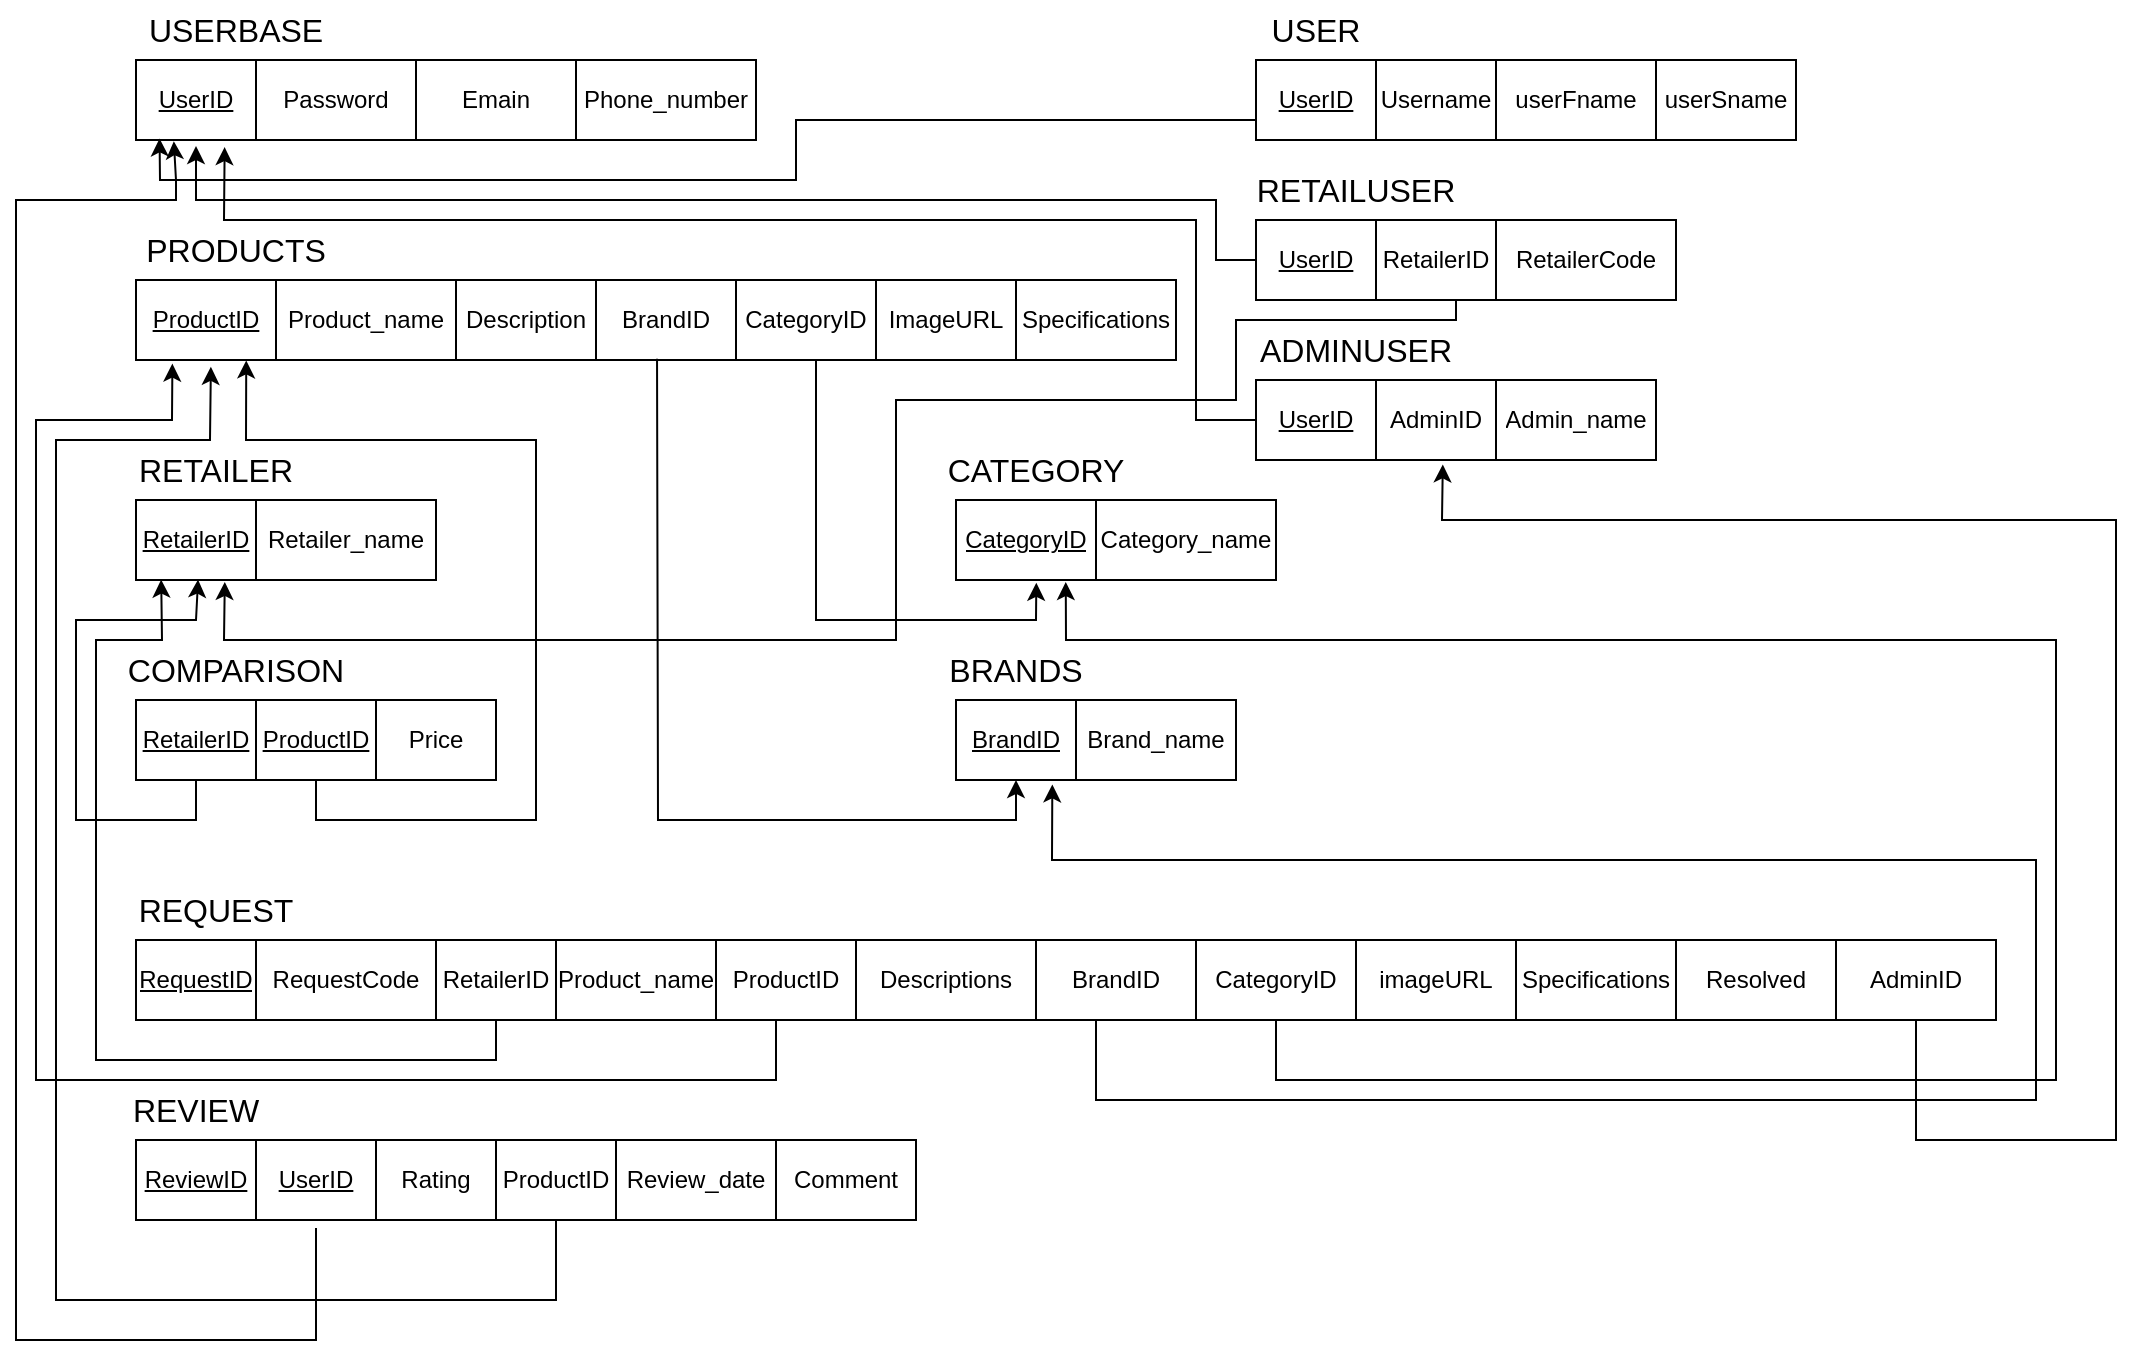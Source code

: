 <mxfile version="27.0.1">
  <diagram name="Page-1" id="wiJkHKnn21j7vjqvsDPZ">
    <mxGraphModel dx="1281" dy="562" grid="1" gridSize="10" guides="1" tooltips="1" connect="1" arrows="1" fold="1" page="1" pageScale="1" pageWidth="850" pageHeight="1100" math="0" shadow="0">
      <root>
        <mxCell id="0" />
        <mxCell id="1" parent="0" />
        <mxCell id="9qJuGIo14Z7Tg7W7A6Zm-13" value="" style="shape=table;startSize=0;container=1;collapsible=0;childLayout=tableLayout;" parent="1" vertex="1">
          <mxGeometry x="80" y="180" width="520" height="40" as="geometry" />
        </mxCell>
        <mxCell id="9qJuGIo14Z7Tg7W7A6Zm-14" value="" style="shape=tableRow;horizontal=0;startSize=0;swimlaneHead=0;swimlaneBody=0;strokeColor=inherit;top=0;left=0;bottom=0;right=0;collapsible=0;dropTarget=0;fillColor=none;points=[[0,0.5],[1,0.5]];portConstraint=eastwest;" parent="9qJuGIo14Z7Tg7W7A6Zm-13" vertex="1">
          <mxGeometry width="520" height="40" as="geometry" />
        </mxCell>
        <mxCell id="9qJuGIo14Z7Tg7W7A6Zm-15" value="&lt;u&gt;ProductID&lt;/u&gt;" style="shape=partialRectangle;html=1;whiteSpace=wrap;connectable=0;strokeColor=inherit;overflow=hidden;fillColor=none;top=0;left=0;bottom=0;right=0;pointerEvents=1;" parent="9qJuGIo14Z7Tg7W7A6Zm-14" vertex="1">
          <mxGeometry width="70" height="40" as="geometry">
            <mxRectangle width="70" height="40" as="alternateBounds" />
          </mxGeometry>
        </mxCell>
        <mxCell id="9qJuGIo14Z7Tg7W7A6Zm-16" value="Product_name" style="shape=partialRectangle;html=1;whiteSpace=wrap;connectable=0;strokeColor=inherit;overflow=hidden;fillColor=none;top=0;left=0;bottom=0;right=0;pointerEvents=1;" parent="9qJuGIo14Z7Tg7W7A6Zm-14" vertex="1">
          <mxGeometry x="70" width="90" height="40" as="geometry">
            <mxRectangle width="90" height="40" as="alternateBounds" />
          </mxGeometry>
        </mxCell>
        <mxCell id="9qJuGIo14Z7Tg7W7A6Zm-17" value="Description" style="shape=partialRectangle;html=1;whiteSpace=wrap;connectable=0;strokeColor=inherit;overflow=hidden;fillColor=none;top=0;left=0;bottom=0;right=0;pointerEvents=1;" parent="9qJuGIo14Z7Tg7W7A6Zm-14" vertex="1">
          <mxGeometry x="160" width="70" height="40" as="geometry">
            <mxRectangle width="70" height="40" as="alternateBounds" />
          </mxGeometry>
        </mxCell>
        <mxCell id="9qJuGIo14Z7Tg7W7A6Zm-18" value="BrandID" style="shape=partialRectangle;html=1;whiteSpace=wrap;connectable=0;strokeColor=inherit;overflow=hidden;fillColor=none;top=0;left=0;bottom=0;right=0;pointerEvents=1;" parent="9qJuGIo14Z7Tg7W7A6Zm-14" vertex="1">
          <mxGeometry x="230" width="70" height="40" as="geometry">
            <mxRectangle width="70" height="40" as="alternateBounds" />
          </mxGeometry>
        </mxCell>
        <mxCell id="9qJuGIo14Z7Tg7W7A6Zm-22" value="CategoryID" style="shape=partialRectangle;html=1;whiteSpace=wrap;connectable=0;strokeColor=inherit;overflow=hidden;fillColor=none;top=0;left=0;bottom=0;right=0;pointerEvents=1;" parent="9qJuGIo14Z7Tg7W7A6Zm-14" vertex="1">
          <mxGeometry x="300" width="70" height="40" as="geometry">
            <mxRectangle width="70" height="40" as="alternateBounds" />
          </mxGeometry>
        </mxCell>
        <mxCell id="9qJuGIo14Z7Tg7W7A6Zm-21" value="ImageURL" style="shape=partialRectangle;html=1;whiteSpace=wrap;connectable=0;strokeColor=inherit;overflow=hidden;fillColor=none;top=0;left=0;bottom=0;right=0;pointerEvents=1;" parent="9qJuGIo14Z7Tg7W7A6Zm-14" vertex="1">
          <mxGeometry x="370" width="70" height="40" as="geometry">
            <mxRectangle width="70" height="40" as="alternateBounds" />
          </mxGeometry>
        </mxCell>
        <mxCell id="9qJuGIo14Z7Tg7W7A6Zm-20" value="Specifications" style="shape=partialRectangle;html=1;whiteSpace=wrap;connectable=0;strokeColor=inherit;overflow=hidden;fillColor=none;top=0;left=0;bottom=0;right=0;pointerEvents=1;" parent="9qJuGIo14Z7Tg7W7A6Zm-14" vertex="1">
          <mxGeometry x="440" width="80" height="40" as="geometry">
            <mxRectangle width="80" height="40" as="alternateBounds" />
          </mxGeometry>
        </mxCell>
        <mxCell id="9qJuGIo14Z7Tg7W7A6Zm-62" value="" style="endArrow=classic;html=1;rounded=0;entryX=0.501;entryY=0.985;entryDx=0;entryDy=0;entryPerimeter=0;exitX=0.501;exitY=0.985;exitDx=0;exitDy=0;exitPerimeter=0;" parent="9qJuGIo14Z7Tg7W7A6Zm-13" source="9qJuGIo14Z7Tg7W7A6Zm-14" edge="1">
          <mxGeometry width="50" height="50" relative="1" as="geometry">
            <mxPoint x="490" y="200" as="sourcePoint" />
            <mxPoint x="440" y="250" as="targetPoint" />
            <Array as="points">
              <mxPoint x="261" y="270" />
              <mxPoint x="440" y="270" />
            </Array>
          </mxGeometry>
        </mxCell>
        <mxCell id="9qJuGIo14Z7Tg7W7A6Zm-24" value="&lt;font size=&quot;3&quot;&gt;PRODUCTS&lt;/font&gt;" style="text;html=1;align=center;verticalAlign=middle;whiteSpace=wrap;rounded=0;" parent="1" vertex="1">
          <mxGeometry x="100" y="150" width="60" height="30" as="geometry" />
        </mxCell>
        <mxCell id="9qJuGIo14Z7Tg7W7A6Zm-25" value="" style="shape=table;startSize=0;container=1;collapsible=0;childLayout=tableLayout;" parent="1" vertex="1">
          <mxGeometry x="490" y="390" width="140" height="40" as="geometry" />
        </mxCell>
        <mxCell id="9qJuGIo14Z7Tg7W7A6Zm-26" value="" style="shape=tableRow;horizontal=0;startSize=0;swimlaneHead=0;swimlaneBody=0;strokeColor=inherit;top=0;left=0;bottom=0;right=0;collapsible=0;dropTarget=0;fillColor=none;points=[[0,0.5],[1,0.5]];portConstraint=eastwest;" parent="9qJuGIo14Z7Tg7W7A6Zm-25" vertex="1">
          <mxGeometry width="140" height="40" as="geometry" />
        </mxCell>
        <mxCell id="9qJuGIo14Z7Tg7W7A6Zm-27" value="&lt;u&gt;BrandID&lt;/u&gt;" style="shape=partialRectangle;html=1;whiteSpace=wrap;connectable=0;strokeColor=inherit;overflow=hidden;fillColor=none;top=0;left=0;bottom=0;right=0;pointerEvents=1;" parent="9qJuGIo14Z7Tg7W7A6Zm-26" vertex="1">
          <mxGeometry width="60" height="40" as="geometry">
            <mxRectangle width="60" height="40" as="alternateBounds" />
          </mxGeometry>
        </mxCell>
        <mxCell id="9qJuGIo14Z7Tg7W7A6Zm-28" value="Brand_name" style="shape=partialRectangle;html=1;whiteSpace=wrap;connectable=0;strokeColor=inherit;overflow=hidden;fillColor=none;top=0;left=0;bottom=0;right=0;pointerEvents=1;" parent="9qJuGIo14Z7Tg7W7A6Zm-26" vertex="1">
          <mxGeometry x="60" width="80" height="40" as="geometry">
            <mxRectangle width="80" height="40" as="alternateBounds" />
          </mxGeometry>
        </mxCell>
        <mxCell id="9qJuGIo14Z7Tg7W7A6Zm-29" value="&lt;font size=&quot;3&quot;&gt;BRANDS&lt;/font&gt;" style="text;html=1;align=center;verticalAlign=middle;whiteSpace=wrap;rounded=0;" parent="1" vertex="1">
          <mxGeometry x="490" y="360" width="60" height="30" as="geometry" />
        </mxCell>
        <mxCell id="9qJuGIo14Z7Tg7W7A6Zm-30" value="" style="shape=table;startSize=0;container=1;collapsible=0;childLayout=tableLayout;" parent="1" vertex="1">
          <mxGeometry x="80" y="290" width="150" height="40" as="geometry" />
        </mxCell>
        <mxCell id="9qJuGIo14Z7Tg7W7A6Zm-31" value="" style="shape=tableRow;horizontal=0;startSize=0;swimlaneHead=0;swimlaneBody=0;strokeColor=inherit;top=0;left=0;bottom=0;right=0;collapsible=0;dropTarget=0;fillColor=none;points=[[0,0.5],[1,0.5]];portConstraint=eastwest;" parent="9qJuGIo14Z7Tg7W7A6Zm-30" vertex="1">
          <mxGeometry width="150" height="40" as="geometry" />
        </mxCell>
        <mxCell id="9qJuGIo14Z7Tg7W7A6Zm-32" value="&lt;u&gt;RetailerID&lt;/u&gt;" style="shape=partialRectangle;html=1;whiteSpace=wrap;connectable=0;strokeColor=inherit;overflow=hidden;fillColor=none;top=0;left=0;bottom=0;right=0;pointerEvents=1;" parent="9qJuGIo14Z7Tg7W7A6Zm-31" vertex="1">
          <mxGeometry width="60" height="40" as="geometry">
            <mxRectangle width="60" height="40" as="alternateBounds" />
          </mxGeometry>
        </mxCell>
        <mxCell id="9qJuGIo14Z7Tg7W7A6Zm-33" value="Retailer_name" style="shape=partialRectangle;html=1;whiteSpace=wrap;connectable=0;strokeColor=inherit;overflow=hidden;fillColor=none;top=0;left=0;bottom=0;right=0;pointerEvents=1;" parent="9qJuGIo14Z7Tg7W7A6Zm-31" vertex="1">
          <mxGeometry x="60" width="90" height="40" as="geometry">
            <mxRectangle width="90" height="40" as="alternateBounds" />
          </mxGeometry>
        </mxCell>
        <mxCell id="9qJuGIo14Z7Tg7W7A6Zm-34" value="&lt;font size=&quot;3&quot;&gt;RETAILER&lt;/font&gt;" style="text;html=1;align=center;verticalAlign=middle;whiteSpace=wrap;rounded=0;" parent="1" vertex="1">
          <mxGeometry x="90" y="260" width="60" height="30" as="geometry" />
        </mxCell>
        <mxCell id="9qJuGIo14Z7Tg7W7A6Zm-35" value="" style="shape=table;startSize=0;container=1;collapsible=0;childLayout=tableLayout;" parent="1" vertex="1">
          <mxGeometry x="80" y="390" width="180" height="40" as="geometry" />
        </mxCell>
        <mxCell id="9qJuGIo14Z7Tg7W7A6Zm-36" value="" style="shape=tableRow;horizontal=0;startSize=0;swimlaneHead=0;swimlaneBody=0;strokeColor=inherit;top=0;left=0;bottom=0;right=0;collapsible=0;dropTarget=0;fillColor=none;points=[[0,0.5],[1,0.5]];portConstraint=eastwest;" parent="9qJuGIo14Z7Tg7W7A6Zm-35" vertex="1">
          <mxGeometry width="180" height="40" as="geometry" />
        </mxCell>
        <mxCell id="9qJuGIo14Z7Tg7W7A6Zm-37" value="&lt;u&gt;RetailerID&lt;/u&gt;" style="shape=partialRectangle;html=1;whiteSpace=wrap;connectable=0;strokeColor=inherit;overflow=hidden;fillColor=none;top=0;left=0;bottom=0;right=0;pointerEvents=1;" parent="9qJuGIo14Z7Tg7W7A6Zm-36" vertex="1">
          <mxGeometry width="60" height="40" as="geometry">
            <mxRectangle width="60" height="40" as="alternateBounds" />
          </mxGeometry>
        </mxCell>
        <mxCell id="9qJuGIo14Z7Tg7W7A6Zm-38" value="&lt;u&gt;ProductID&lt;/u&gt;" style="shape=partialRectangle;html=1;whiteSpace=wrap;connectable=0;strokeColor=inherit;overflow=hidden;fillColor=none;top=0;left=0;bottom=0;right=0;pointerEvents=1;" parent="9qJuGIo14Z7Tg7W7A6Zm-36" vertex="1">
          <mxGeometry x="60" width="60" height="40" as="geometry">
            <mxRectangle width="60" height="40" as="alternateBounds" />
          </mxGeometry>
        </mxCell>
        <mxCell id="9qJuGIo14Z7Tg7W7A6Zm-39" value="Price" style="shape=partialRectangle;html=1;whiteSpace=wrap;connectable=0;strokeColor=inherit;overflow=hidden;fillColor=none;top=0;left=0;bottom=0;right=0;pointerEvents=1;" parent="9qJuGIo14Z7Tg7W7A6Zm-36" vertex="1">
          <mxGeometry x="120" width="60" height="40" as="geometry">
            <mxRectangle width="60" height="40" as="alternateBounds" />
          </mxGeometry>
        </mxCell>
        <mxCell id="9qJuGIo14Z7Tg7W7A6Zm-40" value="&lt;font size=&quot;3&quot;&gt;COMPARISON&lt;/font&gt;" style="text;html=1;align=center;verticalAlign=middle;whiteSpace=wrap;rounded=0;" parent="1" vertex="1">
          <mxGeometry x="100" y="360" width="60" height="30" as="geometry" />
        </mxCell>
        <mxCell id="9qJuGIo14Z7Tg7W7A6Zm-47" value="" style="shape=table;startSize=0;container=1;collapsible=0;childLayout=tableLayout;" parent="1" vertex="1">
          <mxGeometry x="490" y="290" width="160" height="40" as="geometry" />
        </mxCell>
        <mxCell id="9qJuGIo14Z7Tg7W7A6Zm-48" value="" style="shape=tableRow;horizontal=0;startSize=0;swimlaneHead=0;swimlaneBody=0;strokeColor=inherit;top=0;left=0;bottom=0;right=0;collapsible=0;dropTarget=0;fillColor=none;points=[[0,0.5],[1,0.5]];portConstraint=eastwest;" parent="9qJuGIo14Z7Tg7W7A6Zm-47" vertex="1">
          <mxGeometry width="160" height="40" as="geometry" />
        </mxCell>
        <mxCell id="9qJuGIo14Z7Tg7W7A6Zm-49" value="&lt;u&gt;CategoryID&lt;/u&gt;" style="shape=partialRectangle;html=1;whiteSpace=wrap;connectable=0;strokeColor=inherit;overflow=hidden;fillColor=none;top=0;left=0;bottom=0;right=0;pointerEvents=1;" parent="9qJuGIo14Z7Tg7W7A6Zm-48" vertex="1">
          <mxGeometry width="70" height="40" as="geometry">
            <mxRectangle width="70" height="40" as="alternateBounds" />
          </mxGeometry>
        </mxCell>
        <mxCell id="9qJuGIo14Z7Tg7W7A6Zm-50" value="Category_name" style="shape=partialRectangle;html=1;whiteSpace=wrap;connectable=0;strokeColor=inherit;overflow=hidden;fillColor=none;top=0;left=0;bottom=0;right=0;pointerEvents=1;" parent="9qJuGIo14Z7Tg7W7A6Zm-48" vertex="1">
          <mxGeometry x="70" width="90" height="40" as="geometry">
            <mxRectangle width="90" height="40" as="alternateBounds" />
          </mxGeometry>
        </mxCell>
        <mxCell id="9qJuGIo14Z7Tg7W7A6Zm-51" value="&lt;font size=&quot;3&quot;&gt;CATEGORY&lt;/font&gt;" style="text;html=1;align=center;verticalAlign=middle;whiteSpace=wrap;rounded=0;" parent="1" vertex="1">
          <mxGeometry x="500" y="260" width="60" height="30" as="geometry" />
        </mxCell>
        <mxCell id="9qJuGIo14Z7Tg7W7A6Zm-52" value="" style="shape=table;startSize=0;container=1;collapsible=0;childLayout=tableLayout;" parent="1" vertex="1">
          <mxGeometry x="80" y="610" width="390" height="40" as="geometry" />
        </mxCell>
        <mxCell id="9qJuGIo14Z7Tg7W7A6Zm-53" value="" style="shape=tableRow;horizontal=0;startSize=0;swimlaneHead=0;swimlaneBody=0;strokeColor=inherit;top=0;left=0;bottom=0;right=0;collapsible=0;dropTarget=0;fillColor=none;points=[[0,0.5],[1,0.5]];portConstraint=eastwest;" parent="9qJuGIo14Z7Tg7W7A6Zm-52" vertex="1">
          <mxGeometry width="390" height="40" as="geometry" />
        </mxCell>
        <mxCell id="9qJuGIo14Z7Tg7W7A6Zm-54" value="&lt;u&gt;ReviewID&lt;/u&gt;" style="shape=partialRectangle;html=1;whiteSpace=wrap;connectable=0;strokeColor=inherit;overflow=hidden;fillColor=none;top=0;left=0;bottom=0;right=0;pointerEvents=1;" parent="9qJuGIo14Z7Tg7W7A6Zm-53" vertex="1">
          <mxGeometry width="60" height="40" as="geometry">
            <mxRectangle width="60" height="40" as="alternateBounds" />
          </mxGeometry>
        </mxCell>
        <mxCell id="9qJuGIo14Z7Tg7W7A6Zm-55" value="&lt;u&gt;UserID&lt;/u&gt;" style="shape=partialRectangle;html=1;whiteSpace=wrap;connectable=0;strokeColor=inherit;overflow=hidden;fillColor=none;top=0;left=0;bottom=0;right=0;pointerEvents=1;" parent="9qJuGIo14Z7Tg7W7A6Zm-53" vertex="1">
          <mxGeometry x="60" width="60" height="40" as="geometry">
            <mxRectangle width="60" height="40" as="alternateBounds" />
          </mxGeometry>
        </mxCell>
        <mxCell id="9qJuGIo14Z7Tg7W7A6Zm-56" value="Rating" style="shape=partialRectangle;html=1;whiteSpace=wrap;connectable=0;strokeColor=inherit;overflow=hidden;fillColor=none;top=0;left=0;bottom=0;right=0;pointerEvents=1;" parent="9qJuGIo14Z7Tg7W7A6Zm-53" vertex="1">
          <mxGeometry x="120" width="60" height="40" as="geometry">
            <mxRectangle width="60" height="40" as="alternateBounds" />
          </mxGeometry>
        </mxCell>
        <mxCell id="9qJuGIo14Z7Tg7W7A6Zm-57" value="ProductID" style="shape=partialRectangle;html=1;whiteSpace=wrap;connectable=0;strokeColor=inherit;overflow=hidden;fillColor=none;top=0;left=0;bottom=0;right=0;pointerEvents=1;" parent="9qJuGIo14Z7Tg7W7A6Zm-53" vertex="1">
          <mxGeometry x="180" width="60" height="40" as="geometry">
            <mxRectangle width="60" height="40" as="alternateBounds" />
          </mxGeometry>
        </mxCell>
        <mxCell id="9qJuGIo14Z7Tg7W7A6Zm-58" value="Review_date" style="shape=partialRectangle;html=1;whiteSpace=wrap;connectable=0;strokeColor=inherit;overflow=hidden;fillColor=none;top=0;left=0;bottom=0;right=0;pointerEvents=1;" parent="9qJuGIo14Z7Tg7W7A6Zm-53" vertex="1">
          <mxGeometry x="240" width="80" height="40" as="geometry">
            <mxRectangle width="80" height="40" as="alternateBounds" />
          </mxGeometry>
        </mxCell>
        <mxCell id="9qJuGIo14Z7Tg7W7A6Zm-59" value="Comment" style="shape=partialRectangle;html=1;whiteSpace=wrap;connectable=0;strokeColor=inherit;overflow=hidden;fillColor=none;top=0;left=0;bottom=0;right=0;pointerEvents=1;" parent="9qJuGIo14Z7Tg7W7A6Zm-53" vertex="1">
          <mxGeometry x="320" width="70" height="40" as="geometry">
            <mxRectangle width="70" height="40" as="alternateBounds" />
          </mxGeometry>
        </mxCell>
        <mxCell id="9qJuGIo14Z7Tg7W7A6Zm-60" value="&lt;font size=&quot;3&quot;&gt;REVIEW&lt;/font&gt;" style="text;html=1;align=center;verticalAlign=middle;whiteSpace=wrap;rounded=0;" parent="1" vertex="1">
          <mxGeometry x="80" y="580" width="60" height="30" as="geometry" />
        </mxCell>
        <mxCell id="9qJuGIo14Z7Tg7W7A6Zm-61" value="" style="endArrow=classic;html=1;rounded=0;exitX=0.251;exitY=1.035;exitDx=0;exitDy=0;exitPerimeter=0;entryX=0.251;entryY=1.035;entryDx=0;entryDy=0;entryPerimeter=0;" parent="1" target="9qJuGIo14Z7Tg7W7A6Zm-48" edge="1">
          <mxGeometry width="50" height="50" relative="1" as="geometry">
            <mxPoint x="420" y="220" as="sourcePoint" />
            <mxPoint x="530" y="340" as="targetPoint" />
            <Array as="points">
              <mxPoint x="420" y="350" />
              <mxPoint x="530" y="350" />
            </Array>
          </mxGeometry>
        </mxCell>
        <mxCell id="9qJuGIo14Z7Tg7W7A6Zm-63" value="" style="endArrow=classic;html=1;rounded=0;entryX=0.072;entryY=1.085;entryDx=0;entryDy=0;entryPerimeter=0;" parent="1" target="9qJuGIo14Z7Tg7W7A6Zm-14" edge="1">
          <mxGeometry width="50" height="50" relative="1" as="geometry">
            <mxPoint x="290" y="650" as="sourcePoint" />
            <mxPoint x="340" y="490" as="targetPoint" />
            <Array as="points">
              <mxPoint x="290" y="690" />
              <mxPoint x="40" y="690" />
              <mxPoint x="40" y="260" />
              <mxPoint x="117" y="260" />
            </Array>
          </mxGeometry>
        </mxCell>
        <mxCell id="9qJuGIo14Z7Tg7W7A6Zm-64" value="" style="endArrow=classic;html=1;rounded=0;entryX=0.061;entryY=1.016;entryDx=0;entryDy=0;entryPerimeter=0;" parent="1" target="RuNlnF6FM8yZEXH6BRG6-2" edge="1">
          <mxGeometry width="50" height="50" relative="1" as="geometry">
            <mxPoint x="170" y="654" as="sourcePoint" />
            <mxPoint x="110" y="111" as="targetPoint" />
            <Array as="points">
              <mxPoint x="170" y="680" />
              <mxPoint x="170" y="710" />
              <mxPoint x="20" y="710" />
              <mxPoint x="20" y="140" />
              <mxPoint x="100" y="140" />
              <mxPoint x="100" y="130" />
            </Array>
          </mxGeometry>
        </mxCell>
        <mxCell id="9qJuGIo14Z7Tg7W7A6Zm-65" value="" style="endArrow=classic;html=1;rounded=0;entryX=0.207;entryY=0.995;entryDx=0;entryDy=0;entryPerimeter=0;" parent="1" target="9qJuGIo14Z7Tg7W7A6Zm-31" edge="1">
          <mxGeometry width="50" height="50" relative="1" as="geometry">
            <mxPoint x="110" y="430" as="sourcePoint" />
            <mxPoint x="160" y="380" as="targetPoint" />
            <Array as="points">
              <mxPoint x="110" y="450" />
              <mxPoint x="50" y="450" />
              <mxPoint x="50" y="350" />
              <mxPoint x="110" y="350" />
            </Array>
          </mxGeometry>
        </mxCell>
        <mxCell id="9qJuGIo14Z7Tg7W7A6Zm-66" value="" style="endArrow=classic;html=1;rounded=0;entryX=0.106;entryY=1.005;entryDx=0;entryDy=0;entryPerimeter=0;" parent="1" target="9qJuGIo14Z7Tg7W7A6Zm-14" edge="1">
          <mxGeometry width="50" height="50" relative="1" as="geometry">
            <mxPoint x="170" y="430" as="sourcePoint" />
            <mxPoint x="220" y="380" as="targetPoint" />
            <Array as="points">
              <mxPoint x="170" y="450" />
              <mxPoint x="280" y="450" />
              <mxPoint x="280" y="330" />
              <mxPoint x="280" y="260" />
              <mxPoint x="135" y="260" />
            </Array>
          </mxGeometry>
        </mxCell>
        <mxCell id="RuNlnF6FM8yZEXH6BRG6-1" value="" style="shape=table;startSize=0;container=1;collapsible=0;childLayout=tableLayout;" parent="1" vertex="1">
          <mxGeometry x="80" y="70" width="310" height="40" as="geometry" />
        </mxCell>
        <mxCell id="RuNlnF6FM8yZEXH6BRG6-2" value="" style="shape=tableRow;horizontal=0;startSize=0;swimlaneHead=0;swimlaneBody=0;strokeColor=inherit;top=0;left=0;bottom=0;right=0;collapsible=0;dropTarget=0;fillColor=none;points=[[0,0.5],[1,0.5]];portConstraint=eastwest;" parent="RuNlnF6FM8yZEXH6BRG6-1" vertex="1">
          <mxGeometry width="310" height="40" as="geometry" />
        </mxCell>
        <mxCell id="RuNlnF6FM8yZEXH6BRG6-3" value="&lt;u&gt;UserID&lt;/u&gt;" style="shape=partialRectangle;html=1;whiteSpace=wrap;connectable=0;strokeColor=inherit;overflow=hidden;fillColor=none;top=0;left=0;bottom=0;right=0;pointerEvents=1;" parent="RuNlnF6FM8yZEXH6BRG6-2" vertex="1">
          <mxGeometry width="60" height="40" as="geometry">
            <mxRectangle width="60" height="40" as="alternateBounds" />
          </mxGeometry>
        </mxCell>
        <mxCell id="RuNlnF6FM8yZEXH6BRG6-4" value="Password" style="shape=partialRectangle;html=1;whiteSpace=wrap;connectable=0;strokeColor=inherit;overflow=hidden;fillColor=none;top=0;left=0;bottom=0;right=0;pointerEvents=1;" parent="RuNlnF6FM8yZEXH6BRG6-2" vertex="1">
          <mxGeometry x="60" width="80" height="40" as="geometry">
            <mxRectangle width="80" height="40" as="alternateBounds" />
          </mxGeometry>
        </mxCell>
        <mxCell id="RuNlnF6FM8yZEXH6BRG6-5" value="Emain" style="shape=partialRectangle;html=1;whiteSpace=wrap;connectable=0;strokeColor=inherit;overflow=hidden;fillColor=none;top=0;left=0;bottom=0;right=0;pointerEvents=1;" parent="RuNlnF6FM8yZEXH6BRG6-2" vertex="1">
          <mxGeometry x="140" width="80" height="40" as="geometry">
            <mxRectangle width="80" height="40" as="alternateBounds" />
          </mxGeometry>
        </mxCell>
        <mxCell id="RuNlnF6FM8yZEXH6BRG6-6" value="Phone_number" style="shape=partialRectangle;html=1;whiteSpace=wrap;connectable=0;strokeColor=inherit;overflow=hidden;fillColor=none;top=0;left=0;bottom=0;right=0;pointerEvents=1;" parent="RuNlnF6FM8yZEXH6BRG6-2" vertex="1">
          <mxGeometry x="220" width="90" height="40" as="geometry">
            <mxRectangle width="90" height="40" as="alternateBounds" />
          </mxGeometry>
        </mxCell>
        <mxCell id="RuNlnF6FM8yZEXH6BRG6-7" value="&lt;font size=&quot;3&quot;&gt;USERBASE&lt;/font&gt;" style="text;html=1;align=center;verticalAlign=middle;whiteSpace=wrap;rounded=0;" parent="1" vertex="1">
          <mxGeometry x="100" y="40" width="60" height="30" as="geometry" />
        </mxCell>
        <mxCell id="RuNlnF6FM8yZEXH6BRG6-8" value="" style="shape=table;startSize=0;container=1;collapsible=0;childLayout=tableLayout;" parent="1" vertex="1">
          <mxGeometry x="80" y="510" width="930" height="40" as="geometry" />
        </mxCell>
        <mxCell id="RuNlnF6FM8yZEXH6BRG6-9" value="" style="shape=tableRow;horizontal=0;startSize=0;swimlaneHead=0;swimlaneBody=0;strokeColor=inherit;top=0;left=0;bottom=0;right=0;collapsible=0;dropTarget=0;fillColor=none;points=[[0,0.5],[1,0.5]];portConstraint=eastwest;" parent="RuNlnF6FM8yZEXH6BRG6-8" vertex="1">
          <mxGeometry width="930" height="40" as="geometry" />
        </mxCell>
        <mxCell id="RuNlnF6FM8yZEXH6BRG6-10" value="&lt;u&gt;RequestID&lt;/u&gt;" style="shape=partialRectangle;html=1;whiteSpace=wrap;connectable=0;strokeColor=inherit;overflow=hidden;fillColor=none;top=0;left=0;bottom=0;right=0;pointerEvents=1;" parent="RuNlnF6FM8yZEXH6BRG6-9" vertex="1">
          <mxGeometry width="60" height="40" as="geometry">
            <mxRectangle width="60" height="40" as="alternateBounds" />
          </mxGeometry>
        </mxCell>
        <mxCell id="RuNlnF6FM8yZEXH6BRG6-11" value="RequestCode" style="shape=partialRectangle;html=1;whiteSpace=wrap;connectable=0;strokeColor=inherit;overflow=hidden;fillColor=none;top=0;left=0;bottom=0;right=0;pointerEvents=1;" parent="RuNlnF6FM8yZEXH6BRG6-9" vertex="1">
          <mxGeometry x="60" width="90" height="40" as="geometry">
            <mxRectangle width="90" height="40" as="alternateBounds" />
          </mxGeometry>
        </mxCell>
        <mxCell id="RuNlnF6FM8yZEXH6BRG6-12" value="RetailerID" style="shape=partialRectangle;html=1;whiteSpace=wrap;connectable=0;strokeColor=inherit;overflow=hidden;fillColor=none;top=0;left=0;bottom=0;right=0;pointerEvents=1;" parent="RuNlnF6FM8yZEXH6BRG6-9" vertex="1">
          <mxGeometry x="150" width="60" height="40" as="geometry">
            <mxRectangle width="60" height="40" as="alternateBounds" />
          </mxGeometry>
        </mxCell>
        <mxCell id="RuNlnF6FM8yZEXH6BRG6-13" value="Product_name" style="shape=partialRectangle;html=1;whiteSpace=wrap;connectable=0;strokeColor=inherit;overflow=hidden;fillColor=none;top=0;left=0;bottom=0;right=0;pointerEvents=1;" parent="RuNlnF6FM8yZEXH6BRG6-9" vertex="1">
          <mxGeometry x="210" width="80" height="40" as="geometry">
            <mxRectangle width="80" height="40" as="alternateBounds" />
          </mxGeometry>
        </mxCell>
        <mxCell id="RuNlnF6FM8yZEXH6BRG6-14" value="ProductID" style="shape=partialRectangle;html=1;whiteSpace=wrap;connectable=0;strokeColor=inherit;overflow=hidden;fillColor=none;top=0;left=0;bottom=0;right=0;pointerEvents=1;" parent="RuNlnF6FM8yZEXH6BRG6-9" vertex="1">
          <mxGeometry x="290" width="70" height="40" as="geometry">
            <mxRectangle width="70" height="40" as="alternateBounds" />
          </mxGeometry>
        </mxCell>
        <mxCell id="RuNlnF6FM8yZEXH6BRG6-15" value="Descriptions" style="shape=partialRectangle;html=1;whiteSpace=wrap;connectable=0;strokeColor=inherit;overflow=hidden;fillColor=none;top=0;left=0;bottom=0;right=0;pointerEvents=1;" parent="RuNlnF6FM8yZEXH6BRG6-9" vertex="1">
          <mxGeometry x="360" width="90" height="40" as="geometry">
            <mxRectangle width="90" height="40" as="alternateBounds" />
          </mxGeometry>
        </mxCell>
        <mxCell id="RuNlnF6FM8yZEXH6BRG6-16" value="BrandID" style="shape=partialRectangle;html=1;whiteSpace=wrap;connectable=0;strokeColor=inherit;overflow=hidden;fillColor=none;top=0;left=0;bottom=0;right=0;pointerEvents=1;" parent="RuNlnF6FM8yZEXH6BRG6-9" vertex="1">
          <mxGeometry x="450" width="80" height="40" as="geometry">
            <mxRectangle width="80" height="40" as="alternateBounds" />
          </mxGeometry>
        </mxCell>
        <mxCell id="RuNlnF6FM8yZEXH6BRG6-17" value="CategoryID" style="shape=partialRectangle;html=1;whiteSpace=wrap;connectable=0;strokeColor=inherit;overflow=hidden;fillColor=none;top=0;left=0;bottom=0;right=0;pointerEvents=1;" parent="RuNlnF6FM8yZEXH6BRG6-9" vertex="1">
          <mxGeometry x="530" width="80" height="40" as="geometry">
            <mxRectangle width="80" height="40" as="alternateBounds" />
          </mxGeometry>
        </mxCell>
        <mxCell id="RuNlnF6FM8yZEXH6BRG6-18" value="imageURL" style="shape=partialRectangle;html=1;whiteSpace=wrap;connectable=0;strokeColor=inherit;overflow=hidden;fillColor=none;top=0;left=0;bottom=0;right=0;pointerEvents=1;" parent="RuNlnF6FM8yZEXH6BRG6-9" vertex="1">
          <mxGeometry x="610" width="80" height="40" as="geometry">
            <mxRectangle width="80" height="40" as="alternateBounds" />
          </mxGeometry>
        </mxCell>
        <mxCell id="RuNlnF6FM8yZEXH6BRG6-19" value="Specifications" style="shape=partialRectangle;html=1;whiteSpace=wrap;connectable=0;strokeColor=inherit;overflow=hidden;fillColor=none;top=0;left=0;bottom=0;right=0;pointerEvents=1;" parent="RuNlnF6FM8yZEXH6BRG6-9" vertex="1">
          <mxGeometry x="690" width="80" height="40" as="geometry">
            <mxRectangle width="80" height="40" as="alternateBounds" />
          </mxGeometry>
        </mxCell>
        <mxCell id="RuNlnF6FM8yZEXH6BRG6-20" value="Resolved" style="shape=partialRectangle;html=1;whiteSpace=wrap;connectable=0;strokeColor=inherit;overflow=hidden;fillColor=none;top=0;left=0;bottom=0;right=0;pointerEvents=1;" parent="RuNlnF6FM8yZEXH6BRG6-9" vertex="1">
          <mxGeometry x="770" width="80" height="40" as="geometry">
            <mxRectangle width="80" height="40" as="alternateBounds" />
          </mxGeometry>
        </mxCell>
        <mxCell id="gKMoBB7dsMMWU8Eb96qo-1" value="AdminID" style="shape=partialRectangle;html=1;whiteSpace=wrap;connectable=0;strokeColor=inherit;overflow=hidden;fillColor=none;top=0;left=0;bottom=0;right=0;pointerEvents=1;" vertex="1" parent="RuNlnF6FM8yZEXH6BRG6-9">
          <mxGeometry x="850" width="80" height="40" as="geometry">
            <mxRectangle width="80" height="40" as="alternateBounds" />
          </mxGeometry>
        </mxCell>
        <mxCell id="RuNlnF6FM8yZEXH6BRG6-21" value="&lt;font size=&quot;3&quot;&gt;REQUEST&lt;/font&gt;" style="text;html=1;align=center;verticalAlign=middle;whiteSpace=wrap;rounded=0;" parent="1" vertex="1">
          <mxGeometry x="90" y="480" width="60" height="30" as="geometry" />
        </mxCell>
        <mxCell id="RuNlnF6FM8yZEXH6BRG6-22" value="" style="endArrow=classic;html=1;rounded=0;entryX=0.084;entryY=0.995;entryDx=0;entryDy=0;entryPerimeter=0;" parent="1" target="9qJuGIo14Z7Tg7W7A6Zm-31" edge="1">
          <mxGeometry width="50" height="50" relative="1" as="geometry">
            <mxPoint x="260" y="550" as="sourcePoint" />
            <mxPoint x="310" y="500" as="targetPoint" />
            <Array as="points">
              <mxPoint x="260" y="570" />
              <mxPoint x="60" y="570" />
              <mxPoint x="60" y="360" />
              <mxPoint x="93" y="360" />
            </Array>
          </mxGeometry>
        </mxCell>
        <mxCell id="RuNlnF6FM8yZEXH6BRG6-23" value="" style="endArrow=classic;html=1;rounded=0;entryX=0.035;entryY=1.045;entryDx=0;entryDy=0;entryPerimeter=0;" parent="1" target="9qJuGIo14Z7Tg7W7A6Zm-14" edge="1">
          <mxGeometry width="50" height="50" relative="1" as="geometry">
            <mxPoint x="400" y="550" as="sourcePoint" />
            <mxPoint x="450" y="500" as="targetPoint" />
            <Array as="points">
              <mxPoint x="400" y="580" />
              <mxPoint x="30" y="580" />
              <mxPoint x="30" y="250" />
              <mxPoint x="98" y="250" />
            </Array>
          </mxGeometry>
        </mxCell>
        <mxCell id="RuNlnF6FM8yZEXH6BRG6-24" value="" style="endArrow=classic;html=1;rounded=0;entryX=0.344;entryY=1.055;entryDx=0;entryDy=0;entryPerimeter=0;" parent="1" target="9qJuGIo14Z7Tg7W7A6Zm-26" edge="1">
          <mxGeometry width="50" height="50" relative="1" as="geometry">
            <mxPoint x="560" y="550" as="sourcePoint" />
            <mxPoint x="610" y="500" as="targetPoint" />
            <Array as="points">
              <mxPoint x="560" y="590" />
              <mxPoint x="1030" y="590" />
              <mxPoint x="1030" y="470" />
              <mxPoint x="538" y="470" />
            </Array>
          </mxGeometry>
        </mxCell>
        <mxCell id="RuNlnF6FM8yZEXH6BRG6-25" value="" style="endArrow=classic;html=1;rounded=0;entryX=0.343;entryY=1.025;entryDx=0;entryDy=0;entryPerimeter=0;" parent="1" target="9qJuGIo14Z7Tg7W7A6Zm-48" edge="1">
          <mxGeometry width="50" height="50" relative="1" as="geometry">
            <mxPoint x="650" y="550" as="sourcePoint" />
            <mxPoint x="700" y="500" as="targetPoint" />
            <Array as="points">
              <mxPoint x="650" y="580" />
              <mxPoint x="1040" y="580" />
              <mxPoint x="1040" y="360" />
              <mxPoint x="545" y="360" />
            </Array>
          </mxGeometry>
        </mxCell>
        <mxCell id="RuNlnF6FM8yZEXH6BRG6-26" value="" style="shape=table;startSize=0;container=1;collapsible=0;childLayout=tableLayout;" parent="1" vertex="1">
          <mxGeometry x="640" y="70" width="270.0" height="40" as="geometry" />
        </mxCell>
        <mxCell id="RuNlnF6FM8yZEXH6BRG6-27" value="" style="shape=tableRow;horizontal=0;startSize=0;swimlaneHead=0;swimlaneBody=0;strokeColor=inherit;top=0;left=0;bottom=0;right=0;collapsible=0;dropTarget=0;fillColor=none;points=[[0,0.5],[1,0.5]];portConstraint=eastwest;" parent="RuNlnF6FM8yZEXH6BRG6-26" vertex="1">
          <mxGeometry width="270.0" height="40" as="geometry" />
        </mxCell>
        <mxCell id="RuNlnF6FM8yZEXH6BRG6-28" value="&lt;u&gt;UserID&lt;/u&gt;" style="shape=partialRectangle;html=1;whiteSpace=wrap;connectable=0;strokeColor=inherit;overflow=hidden;fillColor=none;top=0;left=0;bottom=0;right=0;pointerEvents=1;" parent="RuNlnF6FM8yZEXH6BRG6-27" vertex="1">
          <mxGeometry width="60" height="40" as="geometry">
            <mxRectangle width="60" height="40" as="alternateBounds" />
          </mxGeometry>
        </mxCell>
        <mxCell id="RuNlnF6FM8yZEXH6BRG6-29" value="Username" style="shape=partialRectangle;html=1;whiteSpace=wrap;connectable=0;strokeColor=inherit;overflow=hidden;fillColor=none;top=0;left=0;bottom=0;right=0;pointerEvents=1;" parent="RuNlnF6FM8yZEXH6BRG6-27" vertex="1">
          <mxGeometry x="60" width="60" height="40" as="geometry">
            <mxRectangle width="60" height="40" as="alternateBounds" />
          </mxGeometry>
        </mxCell>
        <mxCell id="RuNlnF6FM8yZEXH6BRG6-30" value="userFname" style="shape=partialRectangle;html=1;whiteSpace=wrap;connectable=0;strokeColor=inherit;overflow=hidden;fillColor=none;top=0;left=0;bottom=0;right=0;pointerEvents=1;" parent="RuNlnF6FM8yZEXH6BRG6-27" vertex="1">
          <mxGeometry x="120" width="80" height="40" as="geometry">
            <mxRectangle width="80" height="40" as="alternateBounds" />
          </mxGeometry>
        </mxCell>
        <mxCell id="RuNlnF6FM8yZEXH6BRG6-31" value="userSname" style="shape=partialRectangle;html=1;whiteSpace=wrap;connectable=0;strokeColor=inherit;overflow=hidden;fillColor=none;top=0;left=0;bottom=0;right=0;pointerEvents=1;" parent="RuNlnF6FM8yZEXH6BRG6-27" vertex="1">
          <mxGeometry x="200" width="70" height="40" as="geometry">
            <mxRectangle width="70" height="40" as="alternateBounds" />
          </mxGeometry>
        </mxCell>
        <mxCell id="RuNlnF6FM8yZEXH6BRG6-32" value="" style="shape=table;startSize=0;container=1;collapsible=0;childLayout=tableLayout;" parent="1" vertex="1">
          <mxGeometry x="640" y="150" width="210.0" height="40" as="geometry" />
        </mxCell>
        <mxCell id="RuNlnF6FM8yZEXH6BRG6-33" value="" style="shape=tableRow;horizontal=0;startSize=0;swimlaneHead=0;swimlaneBody=0;strokeColor=inherit;top=0;left=0;bottom=0;right=0;collapsible=0;dropTarget=0;fillColor=none;points=[[0,0.5],[1,0.5]];portConstraint=eastwest;" parent="RuNlnF6FM8yZEXH6BRG6-32" vertex="1">
          <mxGeometry width="210.0" height="40" as="geometry" />
        </mxCell>
        <mxCell id="RuNlnF6FM8yZEXH6BRG6-34" value="&lt;u&gt;UserID&lt;/u&gt;" style="shape=partialRectangle;html=1;whiteSpace=wrap;connectable=0;strokeColor=inherit;overflow=hidden;fillColor=none;top=0;left=0;bottom=0;right=0;pointerEvents=1;" parent="RuNlnF6FM8yZEXH6BRG6-33" vertex="1">
          <mxGeometry width="60" height="40" as="geometry">
            <mxRectangle width="60" height="40" as="alternateBounds" />
          </mxGeometry>
        </mxCell>
        <mxCell id="RuNlnF6FM8yZEXH6BRG6-35" value="RetailerID" style="shape=partialRectangle;html=1;whiteSpace=wrap;connectable=0;strokeColor=inherit;overflow=hidden;fillColor=none;top=0;left=0;bottom=0;right=0;pointerEvents=1;" parent="RuNlnF6FM8yZEXH6BRG6-33" vertex="1">
          <mxGeometry x="60" width="60" height="40" as="geometry">
            <mxRectangle width="60" height="40" as="alternateBounds" />
          </mxGeometry>
        </mxCell>
        <mxCell id="RuNlnF6FM8yZEXH6BRG6-36" value="RetailerCode" style="shape=partialRectangle;html=1;whiteSpace=wrap;connectable=0;strokeColor=inherit;overflow=hidden;fillColor=none;top=0;left=0;bottom=0;right=0;pointerEvents=1;" parent="RuNlnF6FM8yZEXH6BRG6-33" vertex="1">
          <mxGeometry x="120" width="90" height="40" as="geometry">
            <mxRectangle width="90" height="40" as="alternateBounds" />
          </mxGeometry>
        </mxCell>
        <mxCell id="RuNlnF6FM8yZEXH6BRG6-37" value="&lt;font size=&quot;3&quot;&gt;USER&lt;/font&gt;" style="text;html=1;align=center;verticalAlign=middle;whiteSpace=wrap;rounded=0;" parent="1" vertex="1">
          <mxGeometry x="640" y="40" width="60" height="30" as="geometry" />
        </mxCell>
        <mxCell id="RuNlnF6FM8yZEXH6BRG6-38" value="&lt;font size=&quot;3&quot;&gt;RETAILUSER&lt;/font&gt;" style="text;html=1;align=center;verticalAlign=middle;whiteSpace=wrap;rounded=0;" parent="1" vertex="1">
          <mxGeometry x="660" y="120" width="60" height="30" as="geometry" />
        </mxCell>
        <mxCell id="RuNlnF6FM8yZEXH6BRG6-39" value="" style="shape=table;startSize=0;container=1;collapsible=0;childLayout=tableLayout;" parent="1" vertex="1">
          <mxGeometry x="640" y="230" width="200.0" height="40" as="geometry" />
        </mxCell>
        <mxCell id="RuNlnF6FM8yZEXH6BRG6-40" value="" style="shape=tableRow;horizontal=0;startSize=0;swimlaneHead=0;swimlaneBody=0;strokeColor=inherit;top=0;left=0;bottom=0;right=0;collapsible=0;dropTarget=0;fillColor=none;points=[[0,0.5],[1,0.5]];portConstraint=eastwest;" parent="RuNlnF6FM8yZEXH6BRG6-39" vertex="1">
          <mxGeometry width="200.0" height="40" as="geometry" />
        </mxCell>
        <mxCell id="RuNlnF6FM8yZEXH6BRG6-41" value="&lt;u&gt;UserID&lt;/u&gt;" style="shape=partialRectangle;html=1;whiteSpace=wrap;connectable=0;strokeColor=inherit;overflow=hidden;fillColor=none;top=0;left=0;bottom=0;right=0;pointerEvents=1;" parent="RuNlnF6FM8yZEXH6BRG6-40" vertex="1">
          <mxGeometry width="60" height="40" as="geometry">
            <mxRectangle width="60" height="40" as="alternateBounds" />
          </mxGeometry>
        </mxCell>
        <mxCell id="RuNlnF6FM8yZEXH6BRG6-42" value="AdminID" style="shape=partialRectangle;html=1;whiteSpace=wrap;connectable=0;strokeColor=inherit;overflow=hidden;fillColor=none;top=0;left=0;bottom=0;right=0;pointerEvents=1;" parent="RuNlnF6FM8yZEXH6BRG6-40" vertex="1">
          <mxGeometry x="60" width="60" height="40" as="geometry">
            <mxRectangle width="60" height="40" as="alternateBounds" />
          </mxGeometry>
        </mxCell>
        <mxCell id="RuNlnF6FM8yZEXH6BRG6-43" value="Admin_name" style="shape=partialRectangle;html=1;whiteSpace=wrap;connectable=0;strokeColor=inherit;overflow=hidden;fillColor=none;top=0;left=0;bottom=0;right=0;pointerEvents=1;" parent="RuNlnF6FM8yZEXH6BRG6-40" vertex="1">
          <mxGeometry x="120" width="80" height="40" as="geometry">
            <mxRectangle width="80" height="40" as="alternateBounds" />
          </mxGeometry>
        </mxCell>
        <mxCell id="RuNlnF6FM8yZEXH6BRG6-44" value="&lt;font size=&quot;3&quot;&gt;ADMINUSER&lt;/font&gt;" style="text;html=1;align=center;verticalAlign=middle;whiteSpace=wrap;rounded=0;" parent="1" vertex="1">
          <mxGeometry x="660" y="200" width="60" height="30" as="geometry" />
        </mxCell>
        <mxCell id="RuNlnF6FM8yZEXH6BRG6-45" value="" style="endArrow=classic;html=1;rounded=0;entryX=0.038;entryY=0.98;entryDx=0;entryDy=0;entryPerimeter=0;" parent="1" target="RuNlnF6FM8yZEXH6BRG6-2" edge="1">
          <mxGeometry width="50" height="50" relative="1" as="geometry">
            <mxPoint x="640" y="100" as="sourcePoint" />
            <mxPoint x="690" y="50" as="targetPoint" />
            <Array as="points">
              <mxPoint x="410" y="100" />
              <mxPoint x="410" y="130" />
              <mxPoint x="92" y="130" />
            </Array>
          </mxGeometry>
        </mxCell>
        <mxCell id="RuNlnF6FM8yZEXH6BRG6-46" value="" style="endArrow=classic;html=1;rounded=0;" parent="1" edge="1">
          <mxGeometry width="50" height="50" relative="1" as="geometry">
            <mxPoint x="640" y="170" as="sourcePoint" />
            <mxPoint x="110" y="113" as="targetPoint" />
            <Array as="points">
              <mxPoint x="620" y="170" />
              <mxPoint x="620" y="140" />
              <mxPoint x="110" y="140" />
            </Array>
          </mxGeometry>
        </mxCell>
        <mxCell id="RuNlnF6FM8yZEXH6BRG6-47" value="" style="endArrow=classic;html=1;rounded=0;entryX=0.143;entryY=1.089;entryDx=0;entryDy=0;entryPerimeter=0;" parent="1" target="RuNlnF6FM8yZEXH6BRG6-2" edge="1">
          <mxGeometry width="50" height="50" relative="1" as="geometry">
            <mxPoint x="640" y="250" as="sourcePoint" />
            <mxPoint x="690" y="200" as="targetPoint" />
            <Array as="points">
              <mxPoint x="610" y="250" />
              <mxPoint x="610" y="150" />
              <mxPoint x="124" y="150" />
            </Array>
          </mxGeometry>
        </mxCell>
        <mxCell id="RuNlnF6FM8yZEXH6BRG6-48" value="" style="endArrow=classic;html=1;rounded=0;entryX=0.296;entryY=1.025;entryDx=0;entryDy=0;entryPerimeter=0;" parent="1" target="9qJuGIo14Z7Tg7W7A6Zm-31" edge="1">
          <mxGeometry width="50" height="50" relative="1" as="geometry">
            <mxPoint x="740" y="190" as="sourcePoint" />
            <mxPoint x="780" y="150" as="targetPoint" />
            <Array as="points">
              <mxPoint x="740" y="200" />
              <mxPoint x="630" y="200" />
              <mxPoint x="630" y="240" />
              <mxPoint x="460" y="240" />
              <mxPoint x="460" y="360" />
              <mxPoint x="124" y="360" />
            </Array>
          </mxGeometry>
        </mxCell>
        <mxCell id="gKMoBB7dsMMWU8Eb96qo-2" value="" style="endArrow=classic;html=1;rounded=0;entryX=0.467;entryY=1.055;entryDx=0;entryDy=0;entryPerimeter=0;" edge="1" parent="1" target="RuNlnF6FM8yZEXH6BRG6-40">
          <mxGeometry width="50" height="50" relative="1" as="geometry">
            <mxPoint x="970" y="550" as="sourcePoint" />
            <mxPoint x="1020" y="500" as="targetPoint" />
            <Array as="points">
              <mxPoint x="970" y="610" />
              <mxPoint x="1070" y="610" />
              <mxPoint x="1070" y="300" />
              <mxPoint x="733" y="300" />
            </Array>
          </mxGeometry>
        </mxCell>
      </root>
    </mxGraphModel>
  </diagram>
</mxfile>
